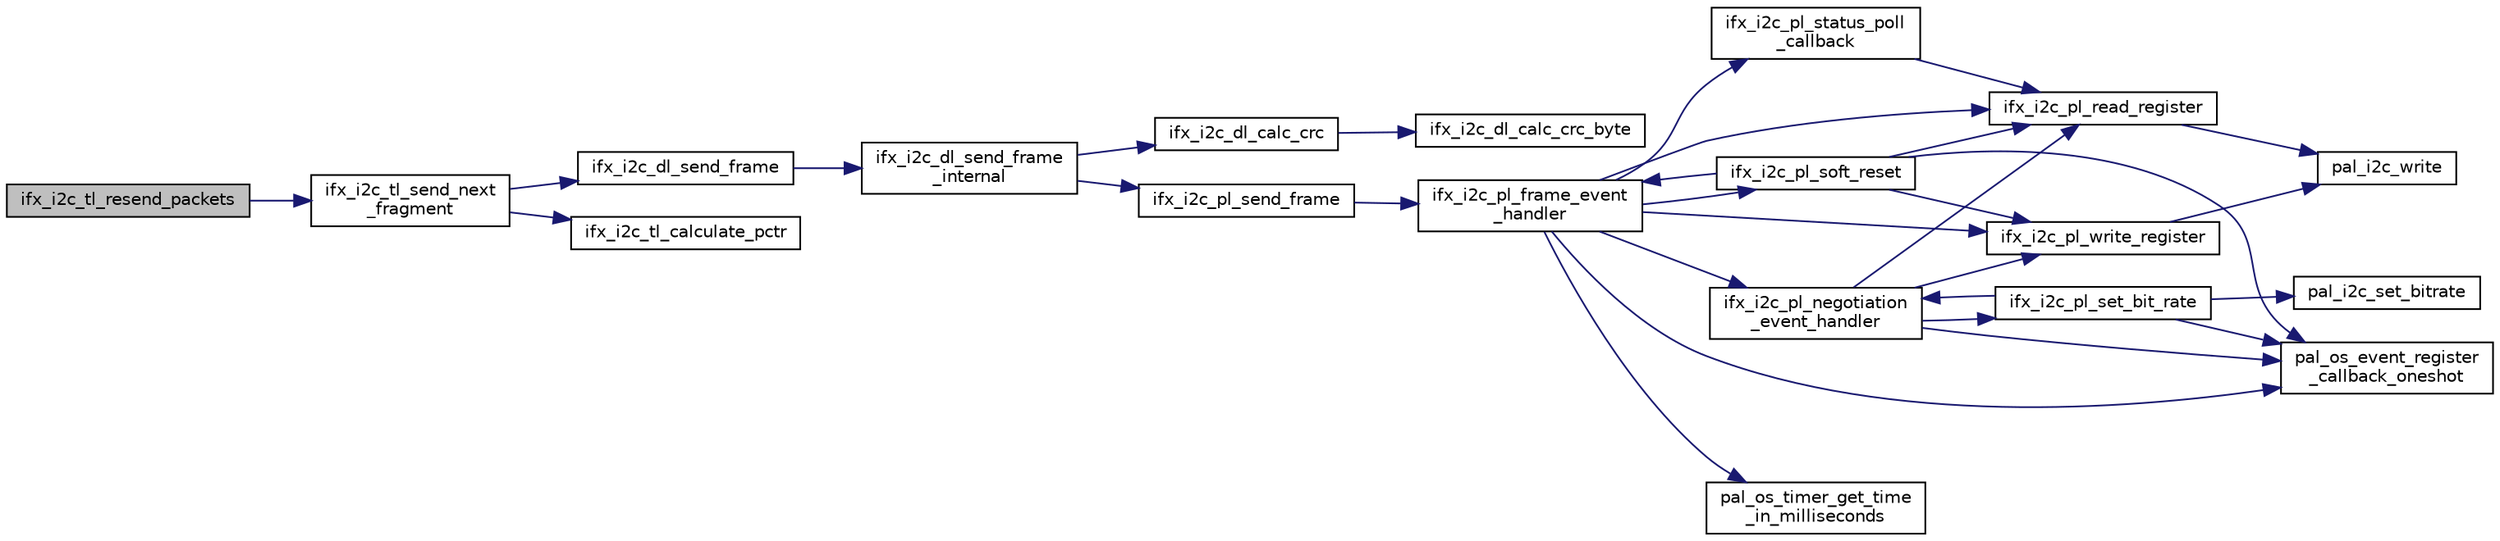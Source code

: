 digraph "ifx_i2c_tl_resend_packets"
{
 // LATEX_PDF_SIZE
  edge [fontname="Helvetica",fontsize="10",labelfontname="Helvetica",labelfontsize="10"];
  node [fontname="Helvetica",fontsize="10",shape=record];
  rankdir="LR";
  Node1 [label="ifx_i2c_tl_resend_packets",height=0.2,width=0.4,color="black", fillcolor="grey75", style="filled", fontcolor="black",tooltip=" "];
  Node1 -> Node2 [color="midnightblue",fontsize="10",style="solid",fontname="Helvetica"];
  Node2 [label="ifx_i2c_tl_send_next\l_fragment",height=0.2,width=0.4,color="black", fillcolor="white", style="filled",URL="$dc/d29/ifx__i2c__transport__layer_8c.html#a37491293d7995a4d80e421be4cc9b58a",tooltip=" "];
  Node2 -> Node3 [color="midnightblue",fontsize="10",style="solid",fontname="Helvetica"];
  Node3 [label="ifx_i2c_dl_send_frame",height=0.2,width=0.4,color="black", fillcolor="white", style="filled",URL="$d4/d17/ifx__i2c__data__link__layer_8c.html#acda0916085df94f289a343110157fb99",tooltip="Function for sending a frame."];
  Node3 -> Node4 [color="midnightblue",fontsize="10",style="solid",fontname="Helvetica"];
  Node4 [label="ifx_i2c_dl_send_frame\l_internal",height=0.2,width=0.4,color="black", fillcolor="white", style="filled",URL="$d4/d17/ifx__i2c__data__link__layer_8c.html#a5f7865854ebd83541e0559a25d521023",tooltip=" "];
  Node4 -> Node5 [color="midnightblue",fontsize="10",style="solid",fontname="Helvetica"];
  Node5 [label="ifx_i2c_dl_calc_crc",height=0.2,width=0.4,color="black", fillcolor="white", style="filled",URL="$d4/d17/ifx__i2c__data__link__layer_8c.html#a9d23a4c496fdc92c22572ee09e4967ec",tooltip=" "];
  Node5 -> Node6 [color="midnightblue",fontsize="10",style="solid",fontname="Helvetica"];
  Node6 [label="ifx_i2c_dl_calc_crc_byte",height=0.2,width=0.4,color="black", fillcolor="white", style="filled",URL="$d4/d17/ifx__i2c__data__link__layer_8c.html#a85d56ba5e04e97e8f2bc3d0893e86446",tooltip=" "];
  Node4 -> Node7 [color="midnightblue",fontsize="10",style="solid",fontname="Helvetica"];
  Node7 [label="ifx_i2c_pl_send_frame",height=0.2,width=0.4,color="black", fillcolor="white", style="filled",URL="$d0/d01/ifx__i2c__physical__layer_8c.html#a58465fb4468ce23d645cc37b060d8942",tooltip="Function for sending a frame."];
  Node7 -> Node8 [color="midnightblue",fontsize="10",style="solid",fontname="Helvetica"];
  Node8 [label="ifx_i2c_pl_frame_event\l_handler",height=0.2,width=0.4,color="black", fillcolor="white", style="filled",URL="$d0/d01/ifx__i2c__physical__layer_8c.html#a861f23046b66b4dd77521a4fa98e4204",tooltip=" "];
  Node8 -> Node9 [color="midnightblue",fontsize="10",style="solid",fontname="Helvetica"];
  Node9 [label="ifx_i2c_pl_negotiation\l_event_handler",height=0.2,width=0.4,color="black", fillcolor="white", style="filled",URL="$d0/d01/ifx__i2c__physical__layer_8c.html#a709558b6b4e67fccf7c5fb76e2af1ef3",tooltip=" "];
  Node9 -> Node10 [color="midnightblue",fontsize="10",style="solid",fontname="Helvetica"];
  Node10 [label="ifx_i2c_pl_read_register",height=0.2,width=0.4,color="black", fillcolor="white", style="filled",URL="$d0/d01/ifx__i2c__physical__layer_8c.html#a22e117b8670c542fd94fba87e041293a",tooltip=" "];
  Node10 -> Node11 [color="midnightblue",fontsize="10",style="solid",fontname="Helvetica"];
  Node11 [label="pal_i2c_write",height=0.2,width=0.4,color="black", fillcolor="white", style="filled",URL="$db/dc2/pal__i2c_8h.html#a20a6ba51da2325eb170acd62c855e827",tooltip="Writes on I2C bus."];
  Node9 -> Node12 [color="midnightblue",fontsize="10",style="solid",fontname="Helvetica"];
  Node12 [label="ifx_i2c_pl_set_bit_rate",height=0.2,width=0.4,color="black", fillcolor="white", style="filled",URL="$d0/d01/ifx__i2c__physical__layer_8c.html#a63396640292aa554e4839ae52440167d",tooltip=" "];
  Node12 -> Node9 [color="midnightblue",fontsize="10",style="solid",fontname="Helvetica"];
  Node12 -> Node13 [color="midnightblue",fontsize="10",style="solid",fontname="Helvetica"];
  Node13 [label="pal_i2c_set_bitrate",height=0.2,width=0.4,color="black", fillcolor="white", style="filled",URL="$db/dc2/pal__i2c_8h.html#a339652b7cbdfd5ae0e031e4a6da284f9",tooltip="Sets the I2C Master bitrate."];
  Node12 -> Node14 [color="midnightblue",fontsize="10",style="solid",fontname="Helvetica"];
  Node14 [label="pal_os_event_register\l_callback_oneshot",height=0.2,width=0.4,color="black", fillcolor="white", style="filled",URL="$de/d5e/pal__os__event_8h.html#ae19d426d427610ee4451d6a180f6c1a6",tooltip="Callback registration function to trigger once when timer expires."];
  Node9 -> Node15 [color="midnightblue",fontsize="10",style="solid",fontname="Helvetica"];
  Node15 [label="ifx_i2c_pl_write_register",height=0.2,width=0.4,color="black", fillcolor="white", style="filled",URL="$d0/d01/ifx__i2c__physical__layer_8c.html#a2c966b1934a2e845a14d8d8749135734",tooltip=" "];
  Node15 -> Node11 [color="midnightblue",fontsize="10",style="solid",fontname="Helvetica"];
  Node9 -> Node14 [color="midnightblue",fontsize="10",style="solid",fontname="Helvetica"];
  Node8 -> Node10 [color="midnightblue",fontsize="10",style="solid",fontname="Helvetica"];
  Node8 -> Node16 [color="midnightblue",fontsize="10",style="solid",fontname="Helvetica"];
  Node16 [label="ifx_i2c_pl_soft_reset",height=0.2,width=0.4,color="black", fillcolor="white", style="filled",URL="$d0/d01/ifx__i2c__physical__layer_8c.html#a337508a9d7baecd5a2a5d1942a89e254",tooltip=" "];
  Node16 -> Node8 [color="midnightblue",fontsize="10",style="solid",fontname="Helvetica"];
  Node16 -> Node10 [color="midnightblue",fontsize="10",style="solid",fontname="Helvetica"];
  Node16 -> Node15 [color="midnightblue",fontsize="10",style="solid",fontname="Helvetica"];
  Node16 -> Node14 [color="midnightblue",fontsize="10",style="solid",fontname="Helvetica"];
  Node8 -> Node17 [color="midnightblue",fontsize="10",style="solid",fontname="Helvetica"];
  Node17 [label="ifx_i2c_pl_status_poll\l_callback",height=0.2,width=0.4,color="black", fillcolor="white", style="filled",URL="$d0/d01/ifx__i2c__physical__layer_8c.html#a69f37cc1f205498c2e7a95a87a08c59b",tooltip=" "];
  Node17 -> Node10 [color="midnightblue",fontsize="10",style="solid",fontname="Helvetica"];
  Node8 -> Node15 [color="midnightblue",fontsize="10",style="solid",fontname="Helvetica"];
  Node8 -> Node14 [color="midnightblue",fontsize="10",style="solid",fontname="Helvetica"];
  Node8 -> Node18 [color="midnightblue",fontsize="10",style="solid",fontname="Helvetica"];
  Node18 [label="pal_os_timer_get_time\l_in_milliseconds",height=0.2,width=0.4,color="black", fillcolor="white", style="filled",URL="$d3/d40/pal__os__timer_8h.html#a9b652f13b4c40387615be7f849115553",tooltip="Gets tick count value in milliseconds."];
  Node2 -> Node19 [color="midnightblue",fontsize="10",style="solid",fontname="Helvetica"];
  Node19 [label="ifx_i2c_tl_calculate_pctr",height=0.2,width=0.4,color="black", fillcolor="white", style="filled",URL="$dc/d29/ifx__i2c__transport__layer_8c.html#a9e1bf1c436c825c71ba65f5b01fdf9d7",tooltip=" "];
}
